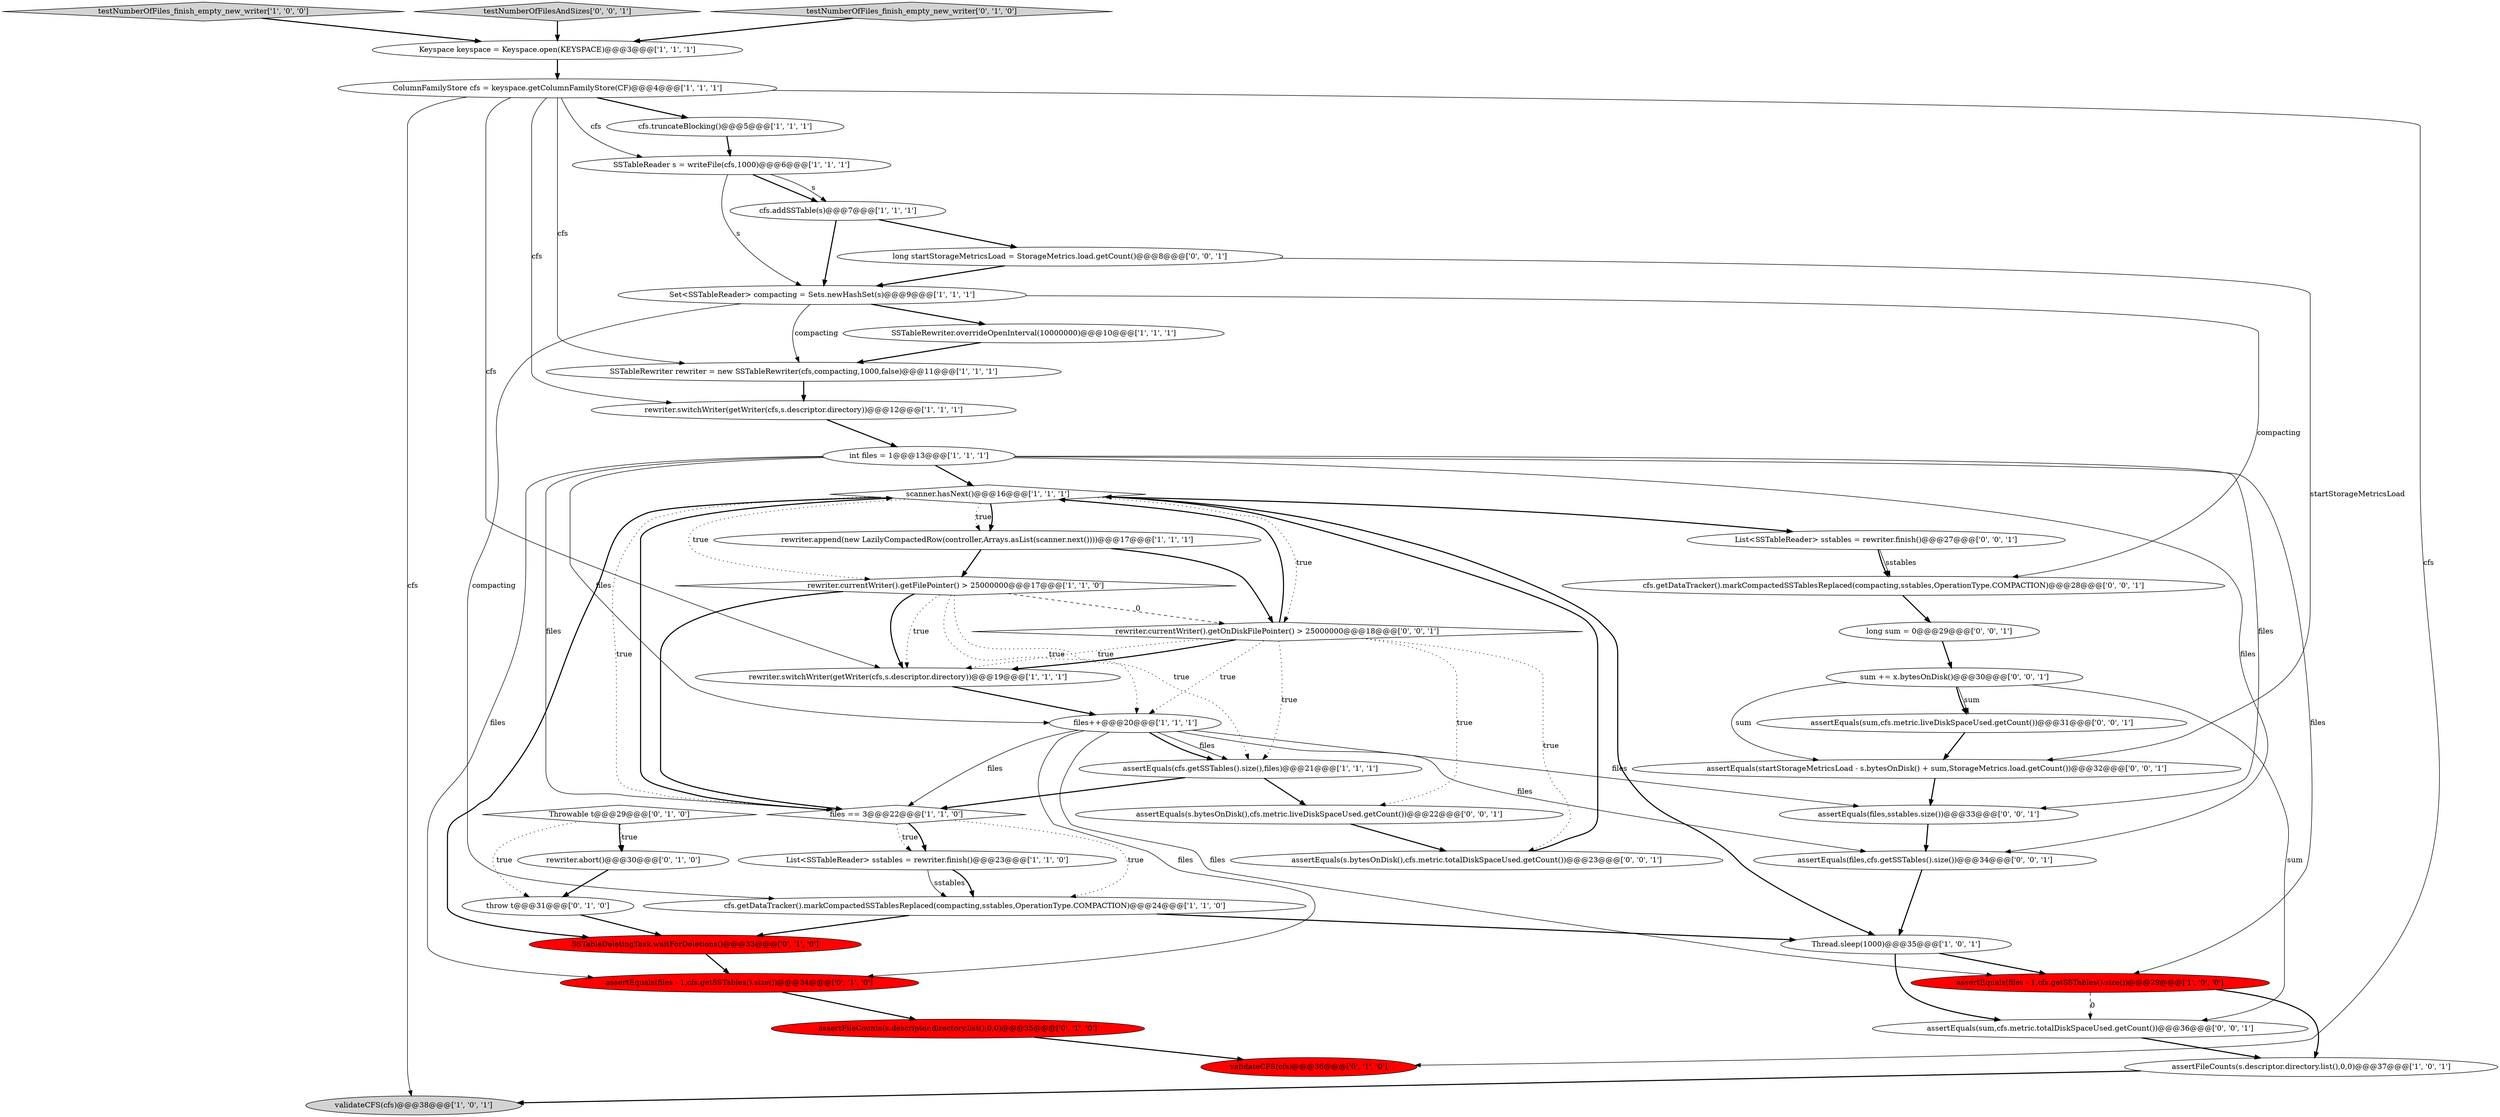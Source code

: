 digraph {
21 [style = filled, label = "assertFileCounts(s.descriptor.directory.list(),0,0)@@@37@@@['1', '0', '1']", fillcolor = white, shape = ellipse image = "AAA0AAABBB1BBB"];
15 [style = filled, label = "cfs.addSSTable(s)@@@7@@@['1', '1', '1']", fillcolor = white, shape = ellipse image = "AAA0AAABBB1BBB"];
32 [style = filled, label = "assertEquals(s.bytesOnDisk(),cfs.metric.totalDiskSpaceUsed.getCount())@@@23@@@['0', '0', '1']", fillcolor = white, shape = ellipse image = "AAA0AAABBB3BBB"];
11 [style = filled, label = "testNumberOfFiles_finish_empty_new_writer['1', '0', '0']", fillcolor = lightgray, shape = diamond image = "AAA0AAABBB1BBB"];
28 [style = filled, label = "rewriter.abort()@@@30@@@['0', '1', '0']", fillcolor = white, shape = ellipse image = "AAA0AAABBB2BBB"];
37 [style = filled, label = "sum += x.bytesOnDisk()@@@30@@@['0', '0', '1']", fillcolor = white, shape = ellipse image = "AAA0AAABBB3BBB"];
25 [style = filled, label = "assertEquals(files - 1,cfs.getSSTables().size())@@@34@@@['0', '1', '0']", fillcolor = red, shape = ellipse image = "AAA1AAABBB2BBB"];
2 [style = filled, label = "validateCFS(cfs)@@@38@@@['1', '0', '1']", fillcolor = lightgray, shape = ellipse image = "AAA0AAABBB1BBB"];
33 [style = filled, label = "List<SSTableReader> sstables = rewriter.finish()@@@27@@@['0', '0', '1']", fillcolor = white, shape = ellipse image = "AAA0AAABBB3BBB"];
30 [style = filled, label = "validateCFS(cfs)@@@36@@@['0', '1', '0']", fillcolor = red, shape = ellipse image = "AAA1AAABBB2BBB"];
42 [style = filled, label = "assertEquals(files,cfs.getSSTables().size())@@@34@@@['0', '0', '1']", fillcolor = white, shape = ellipse image = "AAA0AAABBB3BBB"];
35 [style = filled, label = "assertEquals(sum,cfs.metric.totalDiskSpaceUsed.getCount())@@@36@@@['0', '0', '1']", fillcolor = white, shape = ellipse image = "AAA0AAABBB3BBB"];
5 [style = filled, label = "int files = 1@@@13@@@['1', '1', '1']", fillcolor = white, shape = ellipse image = "AAA0AAABBB1BBB"];
8 [style = filled, label = "rewriter.switchWriter(getWriter(cfs,s.descriptor.directory))@@@12@@@['1', '1', '1']", fillcolor = white, shape = ellipse image = "AAA0AAABBB1BBB"];
14 [style = filled, label = "cfs.getDataTracker().markCompactedSSTablesReplaced(compacting,sstables,OperationType.COMPACTION)@@@24@@@['1', '1', '0']", fillcolor = white, shape = ellipse image = "AAA0AAABBB1BBB"];
39 [style = filled, label = "testNumberOfFilesAndSizes['0', '0', '1']", fillcolor = lightgray, shape = diamond image = "AAA0AAABBB3BBB"];
18 [style = filled, label = "SSTableReader s = writeFile(cfs,1000)@@@6@@@['1', '1', '1']", fillcolor = white, shape = ellipse image = "AAA0AAABBB1BBB"];
13 [style = filled, label = "assertEquals(files - 1,cfs.getSSTables().size())@@@29@@@['1', '0', '0']", fillcolor = red, shape = ellipse image = "AAA1AAABBB1BBB"];
40 [style = filled, label = "rewriter.currentWriter().getOnDiskFilePointer() > 25000000@@@18@@@['0', '0', '1']", fillcolor = white, shape = diamond image = "AAA0AAABBB3BBB"];
45 [style = filled, label = "assertEquals(sum,cfs.metric.liveDiskSpaceUsed.getCount())@@@31@@@['0', '0', '1']", fillcolor = white, shape = ellipse image = "AAA0AAABBB3BBB"];
0 [style = filled, label = "scanner.hasNext()@@@16@@@['1', '1', '1']", fillcolor = white, shape = diamond image = "AAA0AAABBB1BBB"];
6 [style = filled, label = "rewriter.append(new LazilyCompactedRow(controller,Arrays.asList(scanner.next())))@@@17@@@['1', '1', '1']", fillcolor = white, shape = ellipse image = "AAA0AAABBB1BBB"];
27 [style = filled, label = "testNumberOfFiles_finish_empty_new_writer['0', '1', '0']", fillcolor = lightgray, shape = diamond image = "AAA0AAABBB2BBB"];
24 [style = filled, label = "throw t@@@31@@@['0', '1', '0']", fillcolor = white, shape = ellipse image = "AAA0AAABBB2BBB"];
34 [style = filled, label = "long sum = 0@@@29@@@['0', '0', '1']", fillcolor = white, shape = ellipse image = "AAA0AAABBB3BBB"];
31 [style = filled, label = "assertFileCounts(s.descriptor.directory.list(),0,0)@@@35@@@['0', '1', '0']", fillcolor = red, shape = ellipse image = "AAA1AAABBB2BBB"];
44 [style = filled, label = "cfs.getDataTracker().markCompactedSSTablesReplaced(compacting,sstables,OperationType.COMPACTION)@@@28@@@['0', '0', '1']", fillcolor = white, shape = ellipse image = "AAA0AAABBB3BBB"];
26 [style = filled, label = "SSTableDeletingTask.waitForDeletions()@@@33@@@['0', '1', '0']", fillcolor = red, shape = ellipse image = "AAA1AAABBB2BBB"];
22 [style = filled, label = "List<SSTableReader> sstables = rewriter.finish()@@@23@@@['1', '1', '0']", fillcolor = white, shape = ellipse image = "AAA0AAABBB1BBB"];
38 [style = filled, label = "assertEquals(startStorageMetricsLoad - s.bytesOnDisk() + sum,StorageMetrics.load.getCount())@@@32@@@['0', '0', '1']", fillcolor = white, shape = ellipse image = "AAA0AAABBB3BBB"];
19 [style = filled, label = "rewriter.currentWriter().getFilePointer() > 25000000@@@17@@@['1', '1', '0']", fillcolor = white, shape = diamond image = "AAA0AAABBB1BBB"];
36 [style = filled, label = "long startStorageMetricsLoad = StorageMetrics.load.getCount()@@@8@@@['0', '0', '1']", fillcolor = white, shape = ellipse image = "AAA0AAABBB3BBB"];
20 [style = filled, label = "assertEquals(cfs.getSSTables().size(),files)@@@21@@@['1', '1', '1']", fillcolor = white, shape = ellipse image = "AAA0AAABBB1BBB"];
10 [style = filled, label = "Set<SSTableReader> compacting = Sets.newHashSet(s)@@@9@@@['1', '1', '1']", fillcolor = white, shape = ellipse image = "AAA0AAABBB1BBB"];
23 [style = filled, label = "cfs.truncateBlocking()@@@5@@@['1', '1', '1']", fillcolor = white, shape = ellipse image = "AAA0AAABBB1BBB"];
16 [style = filled, label = "Thread.sleep(1000)@@@35@@@['1', '0', '1']", fillcolor = white, shape = ellipse image = "AAA0AAABBB1BBB"];
12 [style = filled, label = "rewriter.switchWriter(getWriter(cfs,s.descriptor.directory))@@@19@@@['1', '1', '1']", fillcolor = white, shape = ellipse image = "AAA0AAABBB1BBB"];
3 [style = filled, label = "SSTableRewriter rewriter = new SSTableRewriter(cfs,compacting,1000,false)@@@11@@@['1', '1', '1']", fillcolor = white, shape = ellipse image = "AAA0AAABBB1BBB"];
7 [style = filled, label = "ColumnFamilyStore cfs = keyspace.getColumnFamilyStore(CF)@@@4@@@['1', '1', '1']", fillcolor = white, shape = ellipse image = "AAA0AAABBB1BBB"];
43 [style = filled, label = "assertEquals(files,sstables.size())@@@33@@@['0', '0', '1']", fillcolor = white, shape = ellipse image = "AAA0AAABBB3BBB"];
17 [style = filled, label = "SSTableRewriter.overrideOpenInterval(10000000)@@@10@@@['1', '1', '1']", fillcolor = white, shape = ellipse image = "AAA0AAABBB1BBB"];
29 [style = filled, label = "Throwable t@@@29@@@['0', '1', '0']", fillcolor = white, shape = diamond image = "AAA0AAABBB2BBB"];
41 [style = filled, label = "assertEquals(s.bytesOnDisk(),cfs.metric.liveDiskSpaceUsed.getCount())@@@22@@@['0', '0', '1']", fillcolor = white, shape = ellipse image = "AAA0AAABBB3BBB"];
1 [style = filled, label = "files == 3@@@22@@@['1', '1', '0']", fillcolor = white, shape = diamond image = "AAA0AAABBB1BBB"];
4 [style = filled, label = "Keyspace keyspace = Keyspace.open(KEYSPACE)@@@3@@@['1', '1', '1']", fillcolor = white, shape = ellipse image = "AAA0AAABBB1BBB"];
9 [style = filled, label = "files++@@@20@@@['1', '1', '1']", fillcolor = white, shape = ellipse image = "AAA0AAABBB1BBB"];
15->10 [style = bold, label=""];
0->19 [style = dotted, label="true"];
32->0 [style = bold, label=""];
43->42 [style = bold, label=""];
40->32 [style = dotted, label="true"];
10->17 [style = bold, label=""];
12->9 [style = bold, label=""];
0->6 [style = dotted, label="true"];
7->8 [style = solid, label="cfs"];
40->9 [style = dotted, label="true"];
21->2 [style = bold, label=""];
25->31 [style = bold, label=""];
18->15 [style = solid, label="s"];
19->1 [style = bold, label=""];
5->0 [style = bold, label=""];
45->38 [style = bold, label=""];
31->30 [style = bold, label=""];
9->43 [style = solid, label="files"];
5->9 [style = solid, label="files"];
7->12 [style = solid, label="cfs"];
9->20 [style = solid, label="files"];
33->44 [style = bold, label=""];
40->41 [style = dotted, label="true"];
14->16 [style = bold, label=""];
41->32 [style = bold, label=""];
19->12 [style = bold, label=""];
7->30 [style = solid, label="cfs"];
1->22 [style = dotted, label="true"];
5->25 [style = solid, label="files"];
18->15 [style = bold, label=""];
22->14 [style = solid, label="sstables"];
40->0 [style = bold, label=""];
1->0 [style = bold, label=""];
40->20 [style = dotted, label="true"];
7->2 [style = solid, label="cfs"];
39->4 [style = bold, label=""];
35->21 [style = bold, label=""];
10->3 [style = solid, label="compacting"];
20->41 [style = bold, label=""];
7->23 [style = bold, label=""];
19->9 [style = dotted, label="true"];
44->34 [style = bold, label=""];
5->43 [style = solid, label="files"];
28->24 [style = bold, label=""];
37->45 [style = bold, label=""];
22->14 [style = bold, label=""];
15->36 [style = bold, label=""];
0->16 [style = bold, label=""];
9->1 [style = solid, label="files"];
16->13 [style = bold, label=""];
9->25 [style = solid, label="files"];
7->18 [style = solid, label="cfs"];
13->35 [style = dashed, label="0"];
37->35 [style = solid, label="sum"];
11->4 [style = bold, label=""];
42->16 [style = bold, label=""];
5->42 [style = solid, label="files"];
19->12 [style = dotted, label="true"];
9->42 [style = solid, label="files"];
9->20 [style = bold, label=""];
20->1 [style = bold, label=""];
4->7 [style = bold, label=""];
37->38 [style = solid, label="sum"];
37->45 [style = solid, label="sum"];
24->26 [style = bold, label=""];
40->12 [style = bold, label=""];
29->28 [style = dotted, label="true"];
3->8 [style = bold, label=""];
17->3 [style = bold, label=""];
29->24 [style = dotted, label="true"];
23->18 [style = bold, label=""];
19->40 [style = dashed, label="0"];
38->43 [style = bold, label=""];
0->1 [style = dotted, label="true"];
36->10 [style = bold, label=""];
0->40 [style = dotted, label="true"];
0->26 [style = bold, label=""];
0->6 [style = bold, label=""];
33->44 [style = solid, label="sstables"];
19->20 [style = dotted, label="true"];
26->25 [style = bold, label=""];
7->3 [style = solid, label="cfs"];
6->19 [style = bold, label=""];
1->14 [style = dotted, label="true"];
18->10 [style = solid, label="s"];
9->13 [style = solid, label="files"];
5->1 [style = solid, label="files"];
1->22 [style = bold, label=""];
29->28 [style = bold, label=""];
14->26 [style = bold, label=""];
27->4 [style = bold, label=""];
10->44 [style = solid, label="compacting"];
8->5 [style = bold, label=""];
0->33 [style = bold, label=""];
34->37 [style = bold, label=""];
36->38 [style = solid, label="startStorageMetricsLoad"];
5->13 [style = solid, label="files"];
6->40 [style = bold, label=""];
40->12 [style = dotted, label="true"];
10->14 [style = solid, label="compacting"];
16->35 [style = bold, label=""];
13->21 [style = bold, label=""];
}
